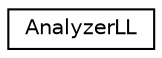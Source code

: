 digraph "Graphical Class Hierarchy"
{
 // LATEX_PDF_SIZE
  edge [fontname="Helvetica",fontsize="10",labelfontname="Helvetica",labelfontsize="10"];
  node [fontname="Helvetica",fontsize="10",shape=record];
  rankdir="LR";
  Node0 [label="AnalyzerLL",height=0.2,width=0.4,color="black", fillcolor="white", style="filled",URL="$class_analyzer_l_l.html",tooltip=" "];
}
